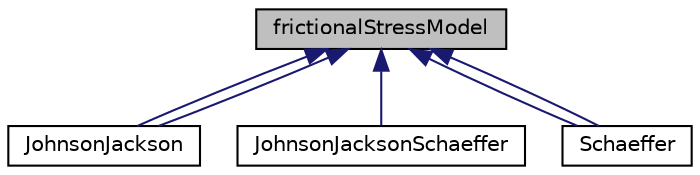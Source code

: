digraph "frictionalStressModel"
{
  bgcolor="transparent";
  edge [fontname="Helvetica",fontsize="10",labelfontname="Helvetica",labelfontsize="10"];
  node [fontname="Helvetica",fontsize="10",shape=record];
  Node0 [label="frictionalStressModel",height=0.2,width=0.4,color="black", fillcolor="grey75", style="filled", fontcolor="black"];
  Node0 -> Node1 [dir="back",color="midnightblue",fontsize="10",style="solid",fontname="Helvetica"];
  Node1 [label="JohnsonJackson",height=0.2,width=0.4,color="black",URL="$a33569.html"];
  Node0 -> Node1 [dir="back",color="midnightblue",fontsize="10",style="solid",fontname="Helvetica"];
  Node0 -> Node2 [dir="back",color="midnightblue",fontsize="10",style="solid",fontname="Helvetica"];
  Node2 [label="JohnsonJacksonSchaeffer",height=0.2,width=0.4,color="black",URL="$a33573.html"];
  Node0 -> Node3 [dir="back",color="midnightblue",fontsize="10",style="solid",fontname="Helvetica"];
  Node3 [label="Schaeffer",height=0.2,width=0.4,color="black",URL="$a33577.html"];
  Node0 -> Node3 [dir="back",color="midnightblue",fontsize="10",style="solid",fontname="Helvetica"];
}
